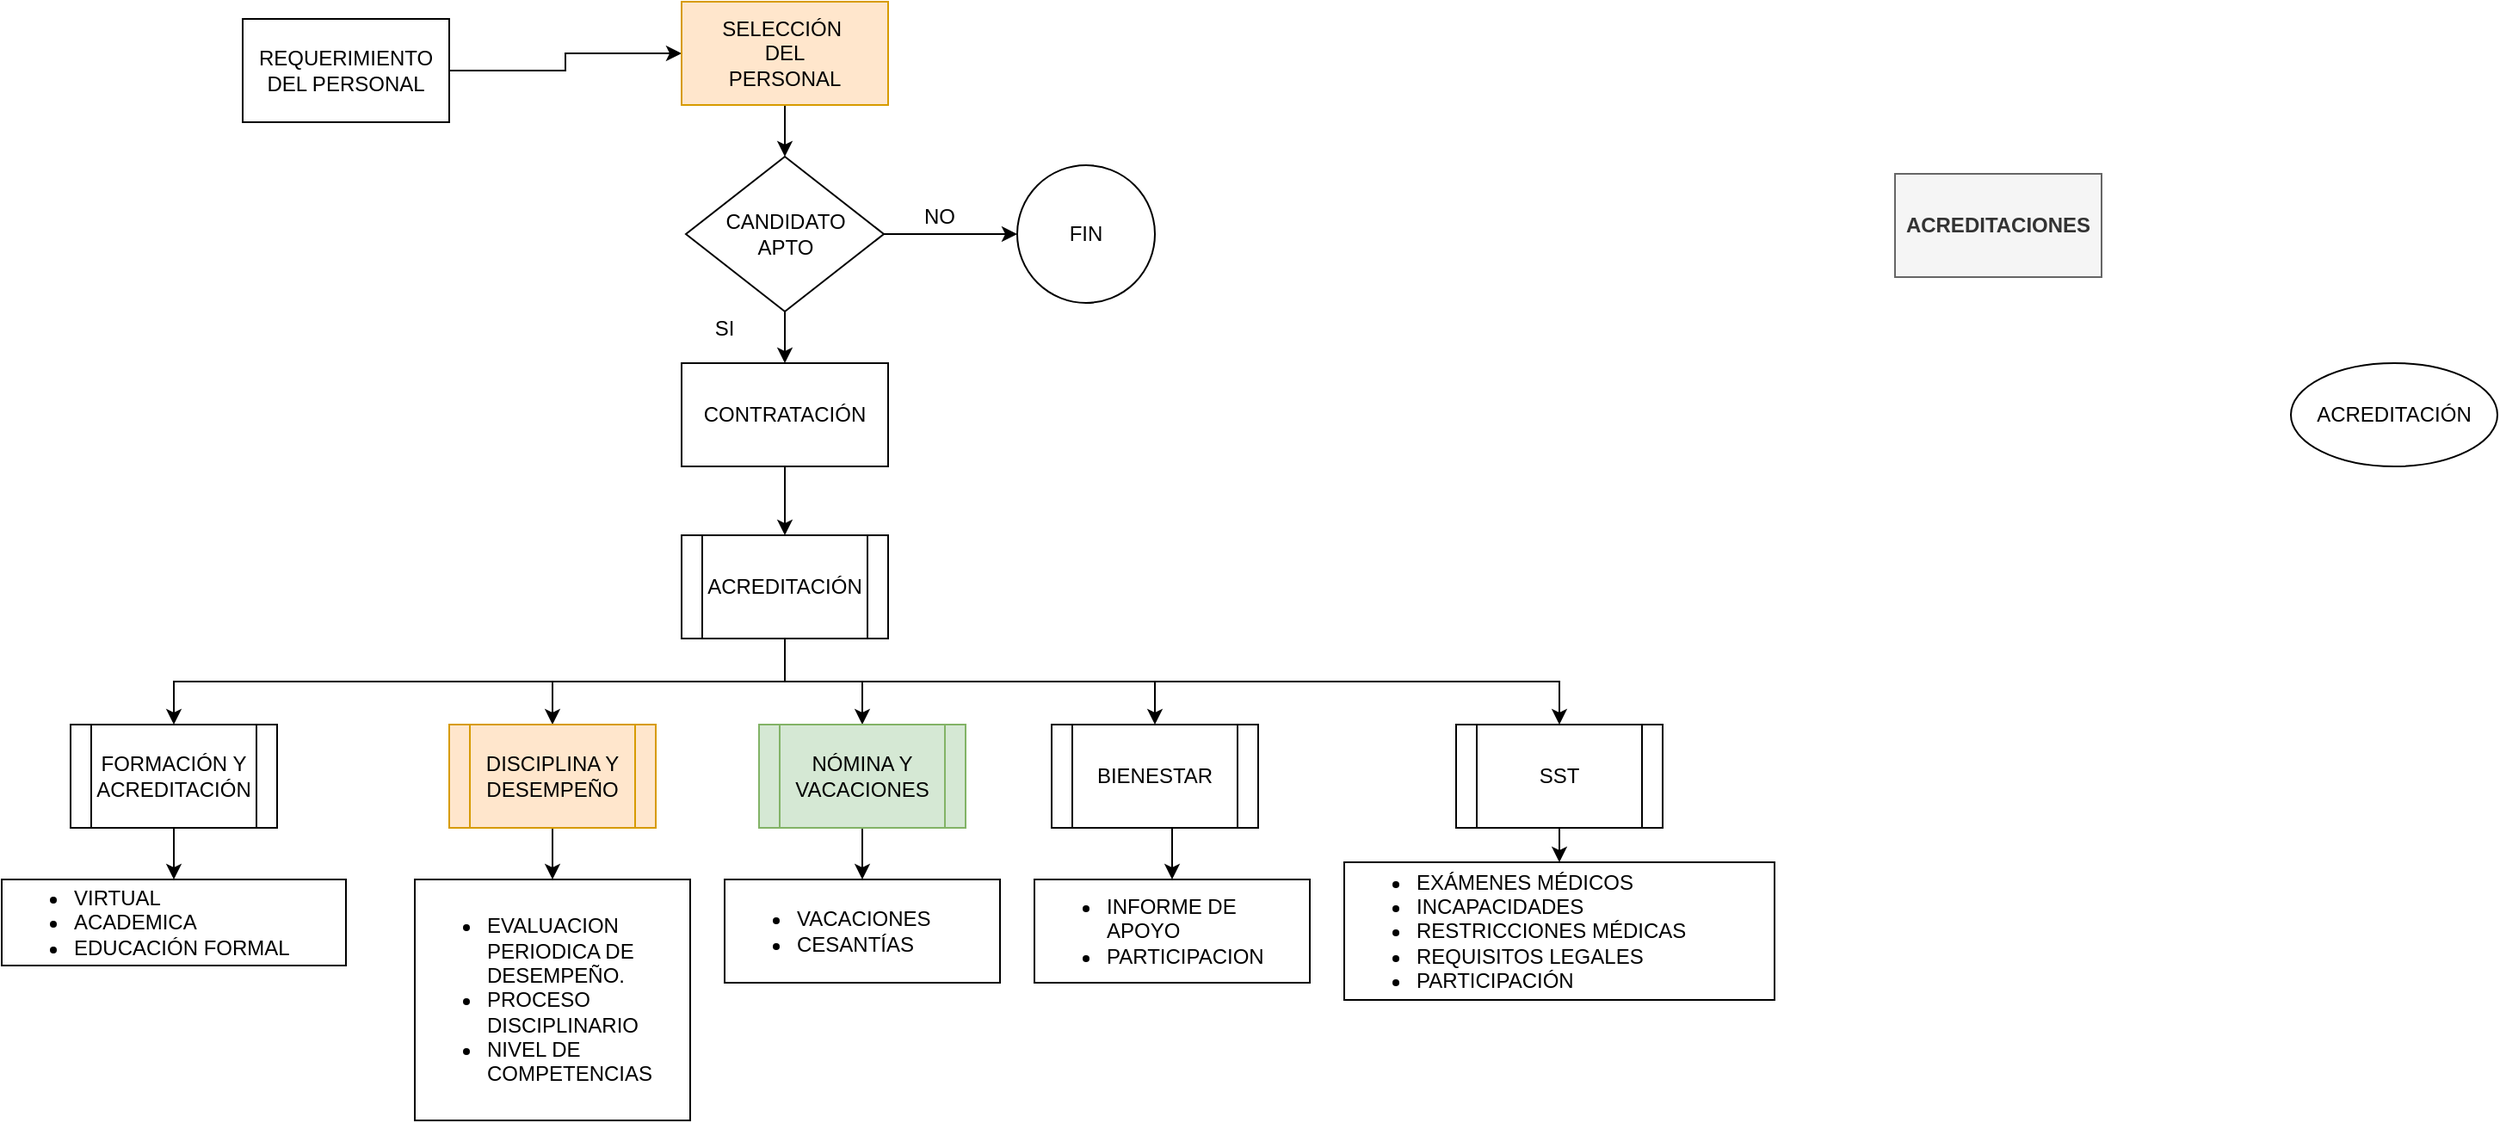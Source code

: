 <mxfile version="20.2.2" type="github">
  <diagram id="T0ilVsNC7wKxDNPLaUD6" name="Page-1">
    <mxGraphModel dx="2276" dy="801" grid="1" gridSize="10" guides="1" tooltips="1" connect="1" arrows="1" fold="1" page="1" pageScale="1" pageWidth="850" pageHeight="1100" math="0" shadow="0">
      <root>
        <mxCell id="0" />
        <mxCell id="1" parent="0" />
        <mxCell id="-1c-Uow--uqYdpP_RSEN-9" style="edgeStyle=orthogonalEdgeStyle;rounded=0;orthogonalLoop=1;jettySize=auto;html=1;exitX=1;exitY=0.5;exitDx=0;exitDy=0;" parent="1" source="-1c-Uow--uqYdpP_RSEN-1" target="-1c-Uow--uqYdpP_RSEN-8" edge="1">
          <mxGeometry relative="1" as="geometry" />
        </mxCell>
        <mxCell id="-1c-Uow--uqYdpP_RSEN-1" value="REQUERIMIENTO DEL PERSONAL" style="rounded=0;whiteSpace=wrap;html=1;" parent="1" vertex="1">
          <mxGeometry x="60" y="130" width="120" height="60" as="geometry" />
        </mxCell>
        <mxCell id="-1c-Uow--uqYdpP_RSEN-11" style="edgeStyle=orthogonalEdgeStyle;rounded=0;orthogonalLoop=1;jettySize=auto;html=1;exitX=1;exitY=0.5;exitDx=0;exitDy=0;" parent="1" source="-1c-Uow--uqYdpP_RSEN-2" target="-1c-Uow--uqYdpP_RSEN-4" edge="1">
          <mxGeometry relative="1" as="geometry" />
        </mxCell>
        <mxCell id="-1c-Uow--uqYdpP_RSEN-12" style="edgeStyle=orthogonalEdgeStyle;rounded=0;orthogonalLoop=1;jettySize=auto;html=1;exitX=0.5;exitY=1;exitDx=0;exitDy=0;entryX=0.5;entryY=0;entryDx=0;entryDy=0;" parent="1" source="-1c-Uow--uqYdpP_RSEN-2" target="-1c-Uow--uqYdpP_RSEN-6" edge="1">
          <mxGeometry relative="1" as="geometry" />
        </mxCell>
        <mxCell id="-1c-Uow--uqYdpP_RSEN-2" value="CANDIDATO&lt;br&gt;APTO" style="rhombus;whiteSpace=wrap;html=1;" parent="1" vertex="1">
          <mxGeometry x="317.5" y="210" width="115" height="90" as="geometry" />
        </mxCell>
        <mxCell id="-1c-Uow--uqYdpP_RSEN-4" value="FIN" style="ellipse;whiteSpace=wrap;html=1;aspect=fixed;" parent="1" vertex="1">
          <mxGeometry x="510" y="215" width="80" height="80" as="geometry" />
        </mxCell>
        <mxCell id="bKaEDpMlJGmUdyzLtjko-1" style="edgeStyle=orthogonalEdgeStyle;rounded=0;orthogonalLoop=1;jettySize=auto;html=1;exitX=0.5;exitY=1;exitDx=0;exitDy=0;entryX=0.5;entryY=0;entryDx=0;entryDy=0;" edge="1" parent="1" source="-1c-Uow--uqYdpP_RSEN-6" target="-1c-Uow--uqYdpP_RSEN-7">
          <mxGeometry relative="1" as="geometry" />
        </mxCell>
        <mxCell id="-1c-Uow--uqYdpP_RSEN-6" value="CONTRATACIÓN" style="rounded=0;whiteSpace=wrap;html=1;" parent="1" vertex="1">
          <mxGeometry x="315" y="330" width="120" height="60" as="geometry" />
        </mxCell>
        <mxCell id="bKaEDpMlJGmUdyzLtjko-2" style="edgeStyle=orthogonalEdgeStyle;rounded=0;orthogonalLoop=1;jettySize=auto;html=1;exitX=0.5;exitY=1;exitDx=0;exitDy=0;entryX=0.5;entryY=0;entryDx=0;entryDy=0;" edge="1" parent="1" source="-1c-Uow--uqYdpP_RSEN-7" target="-1c-Uow--uqYdpP_RSEN-24">
          <mxGeometry relative="1" as="geometry" />
        </mxCell>
        <mxCell id="bKaEDpMlJGmUdyzLtjko-3" style="edgeStyle=orthogonalEdgeStyle;rounded=0;orthogonalLoop=1;jettySize=auto;html=1;exitX=0.5;exitY=1;exitDx=0;exitDy=0;entryX=0.5;entryY=0;entryDx=0;entryDy=0;" edge="1" parent="1" source="-1c-Uow--uqYdpP_RSEN-7" target="-1c-Uow--uqYdpP_RSEN-21">
          <mxGeometry relative="1" as="geometry" />
        </mxCell>
        <mxCell id="bKaEDpMlJGmUdyzLtjko-4" style="edgeStyle=orthogonalEdgeStyle;rounded=0;orthogonalLoop=1;jettySize=auto;html=1;exitX=0.5;exitY=1;exitDx=0;exitDy=0;entryX=0.5;entryY=0;entryDx=0;entryDy=0;" edge="1" parent="1" source="-1c-Uow--uqYdpP_RSEN-7" target="-1c-Uow--uqYdpP_RSEN-20">
          <mxGeometry relative="1" as="geometry" />
        </mxCell>
        <mxCell id="bKaEDpMlJGmUdyzLtjko-5" style="edgeStyle=orthogonalEdgeStyle;rounded=0;orthogonalLoop=1;jettySize=auto;html=1;exitX=0.5;exitY=1;exitDx=0;exitDy=0;" edge="1" parent="1" source="-1c-Uow--uqYdpP_RSEN-7" target="-1c-Uow--uqYdpP_RSEN-22">
          <mxGeometry relative="1" as="geometry" />
        </mxCell>
        <mxCell id="bKaEDpMlJGmUdyzLtjko-6" style="edgeStyle=orthogonalEdgeStyle;rounded=0;orthogonalLoop=1;jettySize=auto;html=1;exitX=0.5;exitY=1;exitDx=0;exitDy=0;" edge="1" parent="1" source="-1c-Uow--uqYdpP_RSEN-7" target="-1c-Uow--uqYdpP_RSEN-23">
          <mxGeometry relative="1" as="geometry" />
        </mxCell>
        <mxCell id="-1c-Uow--uqYdpP_RSEN-7" value="ACREDITACIÓN" style="shape=process;whiteSpace=wrap;html=1;backgroundOutline=1;" parent="1" vertex="1">
          <mxGeometry x="315" y="430" width="120" height="60" as="geometry" />
        </mxCell>
        <mxCell id="-1c-Uow--uqYdpP_RSEN-10" style="edgeStyle=orthogonalEdgeStyle;rounded=0;orthogonalLoop=1;jettySize=auto;html=1;exitX=0.5;exitY=1;exitDx=0;exitDy=0;entryX=0.5;entryY=0;entryDx=0;entryDy=0;" parent="1" source="-1c-Uow--uqYdpP_RSEN-8" target="-1c-Uow--uqYdpP_RSEN-2" edge="1">
          <mxGeometry relative="1" as="geometry" />
        </mxCell>
        <mxCell id="-1c-Uow--uqYdpP_RSEN-8" value="SELECCIÓN&amp;nbsp;&lt;br&gt;DEL&lt;br&gt;PERSONAL" style="rounded=0;whiteSpace=wrap;html=1;fillColor=#ffe6cc;strokeColor=#d79b00;" parent="1" vertex="1">
          <mxGeometry x="315" y="120" width="120" height="60" as="geometry" />
        </mxCell>
        <mxCell id="-1c-Uow--uqYdpP_RSEN-14" value="NO" style="text;html=1;strokeColor=none;fillColor=none;align=center;verticalAlign=middle;whiteSpace=wrap;rounded=0;" parent="1" vertex="1">
          <mxGeometry x="435" y="230" width="60" height="30" as="geometry" />
        </mxCell>
        <mxCell id="-1c-Uow--uqYdpP_RSEN-15" value="SI" style="text;html=1;strokeColor=none;fillColor=none;align=center;verticalAlign=middle;whiteSpace=wrap;rounded=0;" parent="1" vertex="1">
          <mxGeometry x="310" y="295" width="60" height="30" as="geometry" />
        </mxCell>
        <mxCell id="bKaEDpMlJGmUdyzLtjko-15" style="edgeStyle=orthogonalEdgeStyle;rounded=0;orthogonalLoop=1;jettySize=auto;html=1;exitX=0.5;exitY=1;exitDx=0;exitDy=0;entryX=0.5;entryY=0;entryDx=0;entryDy=0;" edge="1" parent="1" source="-1c-Uow--uqYdpP_RSEN-20" target="bKaEDpMlJGmUdyzLtjko-14">
          <mxGeometry relative="1" as="geometry" />
        </mxCell>
        <mxCell id="-1c-Uow--uqYdpP_RSEN-20" value="NÓMINA Y VACACIONES" style="shape=process;whiteSpace=wrap;html=1;backgroundOutline=1;fillColor=#d5e8d4;strokeColor=#82b366;" parent="1" vertex="1">
          <mxGeometry x="360" y="540" width="120" height="60" as="geometry" />
        </mxCell>
        <mxCell id="bKaEDpMlJGmUdyzLtjko-17" style="edgeStyle=orthogonalEdgeStyle;rounded=0;orthogonalLoop=1;jettySize=auto;html=1;exitX=0.5;exitY=1;exitDx=0;exitDy=0;entryX=0.5;entryY=0;entryDx=0;entryDy=0;" edge="1" parent="1" source="-1c-Uow--uqYdpP_RSEN-21" target="bKaEDpMlJGmUdyzLtjko-16">
          <mxGeometry relative="1" as="geometry" />
        </mxCell>
        <mxCell id="-1c-Uow--uqYdpP_RSEN-21" value="DISCIPLINA Y DESEMPEÑO" style="shape=process;whiteSpace=wrap;html=1;backgroundOutline=1;fillColor=#ffe6cc;strokeColor=#d79b00;" parent="1" vertex="1">
          <mxGeometry x="180" y="540" width="120" height="60" as="geometry" />
        </mxCell>
        <mxCell id="bKaEDpMlJGmUdyzLtjko-12" style="edgeStyle=orthogonalEdgeStyle;rounded=0;orthogonalLoop=1;jettySize=auto;html=1;exitX=0.5;exitY=1;exitDx=0;exitDy=0;entryX=0.5;entryY=0;entryDx=0;entryDy=0;" edge="1" parent="1" source="-1c-Uow--uqYdpP_RSEN-22" target="bKaEDpMlJGmUdyzLtjko-11">
          <mxGeometry relative="1" as="geometry" />
        </mxCell>
        <mxCell id="-1c-Uow--uqYdpP_RSEN-22" value="BIENESTAR" style="shape=process;whiteSpace=wrap;html=1;backgroundOutline=1;" parent="1" vertex="1">
          <mxGeometry x="530" y="540" width="120" height="60" as="geometry" />
        </mxCell>
        <mxCell id="bKaEDpMlJGmUdyzLtjko-13" style="edgeStyle=orthogonalEdgeStyle;rounded=0;orthogonalLoop=1;jettySize=auto;html=1;exitX=0.5;exitY=1;exitDx=0;exitDy=0;entryX=0.5;entryY=0;entryDx=0;entryDy=0;" edge="1" parent="1" source="-1c-Uow--uqYdpP_RSEN-23" target="bKaEDpMlJGmUdyzLtjko-10">
          <mxGeometry relative="1" as="geometry" />
        </mxCell>
        <mxCell id="-1c-Uow--uqYdpP_RSEN-23" value="SST" style="shape=process;whiteSpace=wrap;html=1;backgroundOutline=1;" parent="1" vertex="1">
          <mxGeometry x="765" y="540" width="120" height="60" as="geometry" />
        </mxCell>
        <mxCell id="bKaEDpMlJGmUdyzLtjko-19" style="edgeStyle=orthogonalEdgeStyle;rounded=0;orthogonalLoop=1;jettySize=auto;html=1;exitX=0.5;exitY=1;exitDx=0;exitDy=0;entryX=0.5;entryY=0;entryDx=0;entryDy=0;" edge="1" parent="1" source="-1c-Uow--uqYdpP_RSEN-24" target="bKaEDpMlJGmUdyzLtjko-18">
          <mxGeometry relative="1" as="geometry" />
        </mxCell>
        <mxCell id="-1c-Uow--uqYdpP_RSEN-24" value="FORMACIÓN Y ACREDITACIÓN" style="shape=process;whiteSpace=wrap;html=1;backgroundOutline=1;" parent="1" vertex="1">
          <mxGeometry x="-40" y="540" width="120" height="60" as="geometry" />
        </mxCell>
        <mxCell id="bKaEDpMlJGmUdyzLtjko-10" value="&lt;ul&gt;&lt;li&gt;EXÁMENES MÉDICOS&lt;/li&gt;&lt;li&gt;INCAPACIDADES&lt;/li&gt;&lt;li&gt;RESTRICCIONES MÉDICAS&lt;/li&gt;&lt;li&gt;REQUISITOS LEGALES&lt;/li&gt;&lt;li&gt;PARTICIPACIÓN&lt;/li&gt;&lt;/ul&gt;" style="rounded=0;whiteSpace=wrap;html=1;align=left;" vertex="1" parent="1">
          <mxGeometry x="700" y="620" width="250" height="80" as="geometry" />
        </mxCell>
        <mxCell id="bKaEDpMlJGmUdyzLtjko-11" value="&lt;ul&gt;&lt;li&gt;INFORME DE APOYO&lt;/li&gt;&lt;li&gt;PARTICIPACION&lt;/li&gt;&lt;/ul&gt;" style="rounded=0;whiteSpace=wrap;html=1;align=left;" vertex="1" parent="1">
          <mxGeometry x="520" y="630" width="160" height="60" as="geometry" />
        </mxCell>
        <mxCell id="bKaEDpMlJGmUdyzLtjko-14" value="&lt;ul&gt;&lt;li&gt;VACACIONES&lt;/li&gt;&lt;li&gt;CESANTÍAS&lt;/li&gt;&lt;/ul&gt;" style="rounded=0;whiteSpace=wrap;html=1;align=left;" vertex="1" parent="1">
          <mxGeometry x="340" y="630" width="160" height="60" as="geometry" />
        </mxCell>
        <mxCell id="bKaEDpMlJGmUdyzLtjko-16" value="&lt;ul&gt;&lt;li&gt;EVALUACION PERIODICA DE DESEMPEÑO.&lt;/li&gt;&lt;li&gt;PROCESO DISCIPLINARIO&lt;/li&gt;&lt;li&gt;NIVEL DE COMPETENCIAS&lt;/li&gt;&lt;/ul&gt;" style="rounded=0;whiteSpace=wrap;html=1;align=left;" vertex="1" parent="1">
          <mxGeometry x="160" y="630" width="160" height="140" as="geometry" />
        </mxCell>
        <mxCell id="bKaEDpMlJGmUdyzLtjko-18" value="&lt;ul&gt;&lt;li&gt;VIRTUAL&lt;/li&gt;&lt;li&gt;ACADEMICA&lt;/li&gt;&lt;li&gt;EDUCACIÓN FORMAL&lt;/li&gt;&lt;/ul&gt;" style="rounded=0;whiteSpace=wrap;html=1;align=left;" vertex="1" parent="1">
          <mxGeometry x="-80" y="630" width="200" height="50" as="geometry" />
        </mxCell>
        <mxCell id="bKaEDpMlJGmUdyzLtjko-21" value="&lt;b&gt;ACREDITACIONES&lt;/b&gt;" style="rounded=0;whiteSpace=wrap;html=1;fillColor=#f5f5f5;fontColor=#333333;strokeColor=#666666;" vertex="1" parent="1">
          <mxGeometry x="1020" y="220" width="120" height="60" as="geometry" />
        </mxCell>
        <mxCell id="bKaEDpMlJGmUdyzLtjko-23" value="ACREDITACIÓN" style="ellipse;whiteSpace=wrap;html=1;" vertex="1" parent="1">
          <mxGeometry x="1250" y="330" width="120" height="60" as="geometry" />
        </mxCell>
      </root>
    </mxGraphModel>
  </diagram>
</mxfile>
